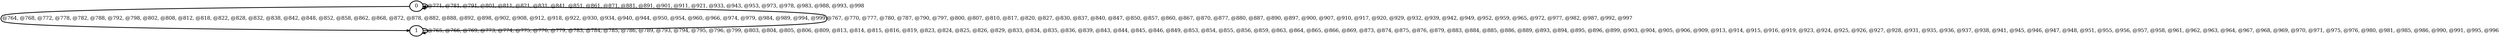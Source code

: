 digraph G {
        node [style=rounded, penwidth=3, fontsize=20, shape=oval];
        "0" -> "1" [label="@764, @768, @772, @778, @782, @788, @792, @798, @802, @808, @812, @818, @822, @828, @832, @838, @842, @848, @852, @858, @862, @868, @872, @878, @882, @888, @892, @898, @902, @908, @912, @918, @922, @930, @934, @940, @944, @950, @954, @960, @966, @974, @979, @984, @989, @994, @999", color=black,arrowsize=1,style=bold,penwidth=3,fontsize=20];
"1" -> "1" [label="@765, @766, @769, @773, @774, @775, @776, @779, @783, @784, @785, @786, @789, @793, @794, @795, @796, @799, @803, @804, @805, @806, @809, @813, @814, @815, @816, @819, @823, @824, @825, @826, @829, @833, @834, @835, @836, @839, @843, @844, @845, @846, @849, @853, @854, @855, @856, @859, @863, @864, @865, @866, @869, @873, @874, @875, @876, @879, @883, @884, @885, @886, @889, @893, @894, @895, @896, @899, @903, @904, @905, @906, @909, @913, @914, @915, @916, @919, @923, @924, @925, @926, @927, @928, @931, @935, @936, @937, @938, @941, @945, @946, @947, @948, @951, @955, @956, @957, @958, @961, @962, @963, @964, @967, @968, @969, @970, @971, @975, @976, @980, @981, @985, @986, @990, @991, @995, @996", color=black,arrowsize=1,style=bold,penwidth=3,fontsize=20];
"1" -> "0" [label="@767, @770, @777, @780, @787, @790, @797, @800, @807, @810, @817, @820, @827, @830, @837, @840, @847, @850, @857, @860, @867, @870, @877, @880, @887, @890, @897, @900, @907, @910, @917, @920, @929, @932, @939, @942, @949, @952, @959, @965, @972, @977, @982, @987, @992, @997", color=black,arrowsize=1,style=bold,penwidth=3,fontsize=20];
"0" -> "0" [label="@771, @781, @791, @801, @811, @821, @831, @841, @851, @861, @871, @881, @891, @901, @911, @921, @933, @943, @953, @973, @978, @983, @988, @993, @998", color=black,arrowsize=1,style=bold,penwidth=3,fontsize=20];
}
